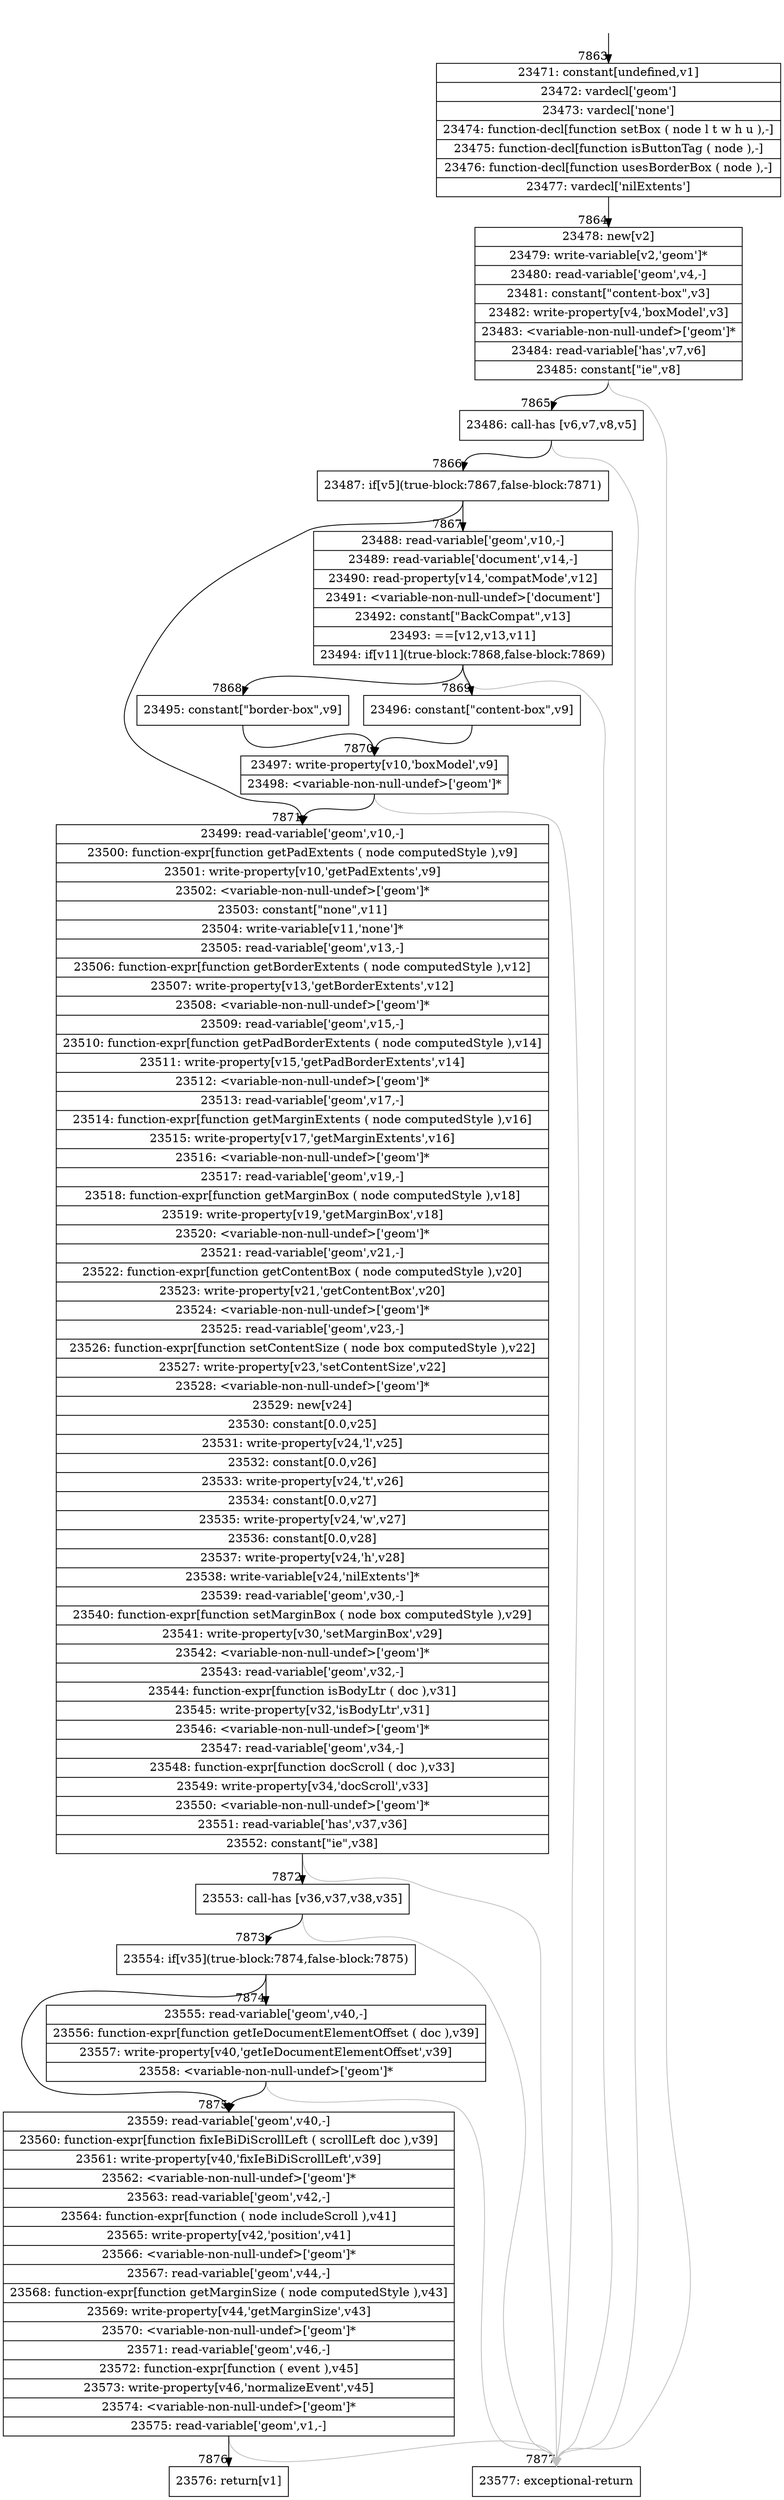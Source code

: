 digraph {
rankdir="TD"
BB_entry513[shape=none,label=""];
BB_entry513 -> BB7863 [tailport=s, headport=n, headlabel="    7863"]
BB7863 [shape=record label="{23471: constant[undefined,v1]|23472: vardecl['geom']|23473: vardecl['none']|23474: function-decl[function setBox ( node l t w h u ),-]|23475: function-decl[function isButtonTag ( node ),-]|23476: function-decl[function usesBorderBox ( node ),-]|23477: vardecl['nilExtents']}" ] 
BB7863 -> BB7864 [tailport=s, headport=n, headlabel="      7864"]
BB7864 [shape=record label="{23478: new[v2]|23479: write-variable[v2,'geom']*|23480: read-variable['geom',v4,-]|23481: constant[\"content-box\",v3]|23482: write-property[v4,'boxModel',v3]|23483: \<variable-non-null-undef\>['geom']*|23484: read-variable['has',v7,v6]|23485: constant[\"ie\",v8]}" ] 
BB7864 -> BB7865 [tailport=s, headport=n, headlabel="      7865"]
BB7864 -> BB7877 [tailport=s, headport=n, color=gray, headlabel="      7877"]
BB7865 [shape=record label="{23486: call-has [v6,v7,v8,v5]}" ] 
BB7865 -> BB7866 [tailport=s, headport=n, headlabel="      7866"]
BB7865 -> BB7877 [tailport=s, headport=n, color=gray]
BB7866 [shape=record label="{23487: if[v5](true-block:7867,false-block:7871)}" ] 
BB7866 -> BB7867 [tailport=s, headport=n, headlabel="      7867"]
BB7866 -> BB7871 [tailport=s, headport=n, headlabel="      7871"]
BB7867 [shape=record label="{23488: read-variable['geom',v10,-]|23489: read-variable['document',v14,-]|23490: read-property[v14,'compatMode',v12]|23491: \<variable-non-null-undef\>['document']|23492: constant[\"BackCompat\",v13]|23493: ==[v12,v13,v11]|23494: if[v11](true-block:7868,false-block:7869)}" ] 
BB7867 -> BB7868 [tailport=s, headport=n, headlabel="      7868"]
BB7867 -> BB7869 [tailport=s, headport=n, headlabel="      7869"]
BB7867 -> BB7877 [tailport=s, headport=n, color=gray]
BB7868 [shape=record label="{23495: constant[\"border-box\",v9]}" ] 
BB7868 -> BB7870 [tailport=s, headport=n, headlabel="      7870"]
BB7869 [shape=record label="{23496: constant[\"content-box\",v9]}" ] 
BB7869 -> BB7870 [tailport=s, headport=n]
BB7870 [shape=record label="{23497: write-property[v10,'boxModel',v9]|23498: \<variable-non-null-undef\>['geom']*}" ] 
BB7870 -> BB7871 [tailport=s, headport=n]
BB7870 -> BB7877 [tailport=s, headport=n, color=gray]
BB7871 [shape=record label="{23499: read-variable['geom',v10,-]|23500: function-expr[function getPadExtents ( node computedStyle ),v9]|23501: write-property[v10,'getPadExtents',v9]|23502: \<variable-non-null-undef\>['geom']*|23503: constant[\"none\",v11]|23504: write-variable[v11,'none']*|23505: read-variable['geom',v13,-]|23506: function-expr[function getBorderExtents ( node computedStyle ),v12]|23507: write-property[v13,'getBorderExtents',v12]|23508: \<variable-non-null-undef\>['geom']*|23509: read-variable['geom',v15,-]|23510: function-expr[function getPadBorderExtents ( node computedStyle ),v14]|23511: write-property[v15,'getPadBorderExtents',v14]|23512: \<variable-non-null-undef\>['geom']*|23513: read-variable['geom',v17,-]|23514: function-expr[function getMarginExtents ( node computedStyle ),v16]|23515: write-property[v17,'getMarginExtents',v16]|23516: \<variable-non-null-undef\>['geom']*|23517: read-variable['geom',v19,-]|23518: function-expr[function getMarginBox ( node computedStyle ),v18]|23519: write-property[v19,'getMarginBox',v18]|23520: \<variable-non-null-undef\>['geom']*|23521: read-variable['geom',v21,-]|23522: function-expr[function getContentBox ( node computedStyle ),v20]|23523: write-property[v21,'getContentBox',v20]|23524: \<variable-non-null-undef\>['geom']*|23525: read-variable['geom',v23,-]|23526: function-expr[function setContentSize ( node box computedStyle ),v22]|23527: write-property[v23,'setContentSize',v22]|23528: \<variable-non-null-undef\>['geom']*|23529: new[v24]|23530: constant[0.0,v25]|23531: write-property[v24,'l',v25]|23532: constant[0.0,v26]|23533: write-property[v24,'t',v26]|23534: constant[0.0,v27]|23535: write-property[v24,'w',v27]|23536: constant[0.0,v28]|23537: write-property[v24,'h',v28]|23538: write-variable[v24,'nilExtents']*|23539: read-variable['geom',v30,-]|23540: function-expr[function setMarginBox ( node box computedStyle ),v29]|23541: write-property[v30,'setMarginBox',v29]|23542: \<variable-non-null-undef\>['geom']*|23543: read-variable['geom',v32,-]|23544: function-expr[function isBodyLtr ( doc ),v31]|23545: write-property[v32,'isBodyLtr',v31]|23546: \<variable-non-null-undef\>['geom']*|23547: read-variable['geom',v34,-]|23548: function-expr[function docScroll ( doc ),v33]|23549: write-property[v34,'docScroll',v33]|23550: \<variable-non-null-undef\>['geom']*|23551: read-variable['has',v37,v36]|23552: constant[\"ie\",v38]}" ] 
BB7871 -> BB7872 [tailport=s, headport=n, headlabel="      7872"]
BB7871 -> BB7877 [tailport=s, headport=n, color=gray]
BB7872 [shape=record label="{23553: call-has [v36,v37,v38,v35]}" ] 
BB7872 -> BB7873 [tailport=s, headport=n, headlabel="      7873"]
BB7872 -> BB7877 [tailport=s, headport=n, color=gray]
BB7873 [shape=record label="{23554: if[v35](true-block:7874,false-block:7875)}" ] 
BB7873 -> BB7874 [tailport=s, headport=n, headlabel="      7874"]
BB7873 -> BB7875 [tailport=s, headport=n, headlabel="      7875"]
BB7874 [shape=record label="{23555: read-variable['geom',v40,-]|23556: function-expr[function getIeDocumentElementOffset ( doc ),v39]|23557: write-property[v40,'getIeDocumentElementOffset',v39]|23558: \<variable-non-null-undef\>['geom']*}" ] 
BB7874 -> BB7875 [tailport=s, headport=n]
BB7874 -> BB7877 [tailport=s, headport=n, color=gray]
BB7875 [shape=record label="{23559: read-variable['geom',v40,-]|23560: function-expr[function fixIeBiDiScrollLeft ( scrollLeft doc ),v39]|23561: write-property[v40,'fixIeBiDiScrollLeft',v39]|23562: \<variable-non-null-undef\>['geom']*|23563: read-variable['geom',v42,-]|23564: function-expr[function ( node includeScroll ),v41]|23565: write-property[v42,'position',v41]|23566: \<variable-non-null-undef\>['geom']*|23567: read-variable['geom',v44,-]|23568: function-expr[function getMarginSize ( node computedStyle ),v43]|23569: write-property[v44,'getMarginSize',v43]|23570: \<variable-non-null-undef\>['geom']*|23571: read-variable['geom',v46,-]|23572: function-expr[function ( event ),v45]|23573: write-property[v46,'normalizeEvent',v45]|23574: \<variable-non-null-undef\>['geom']*|23575: read-variable['geom',v1,-]}" ] 
BB7875 -> BB7876 [tailport=s, headport=n, headlabel="      7876"]
BB7875 -> BB7877 [tailport=s, headport=n, color=gray]
BB7876 [shape=record label="{23576: return[v1]}" ] 
BB7877 [shape=record label="{23577: exceptional-return}" ] 
//#$~ 10978
}

